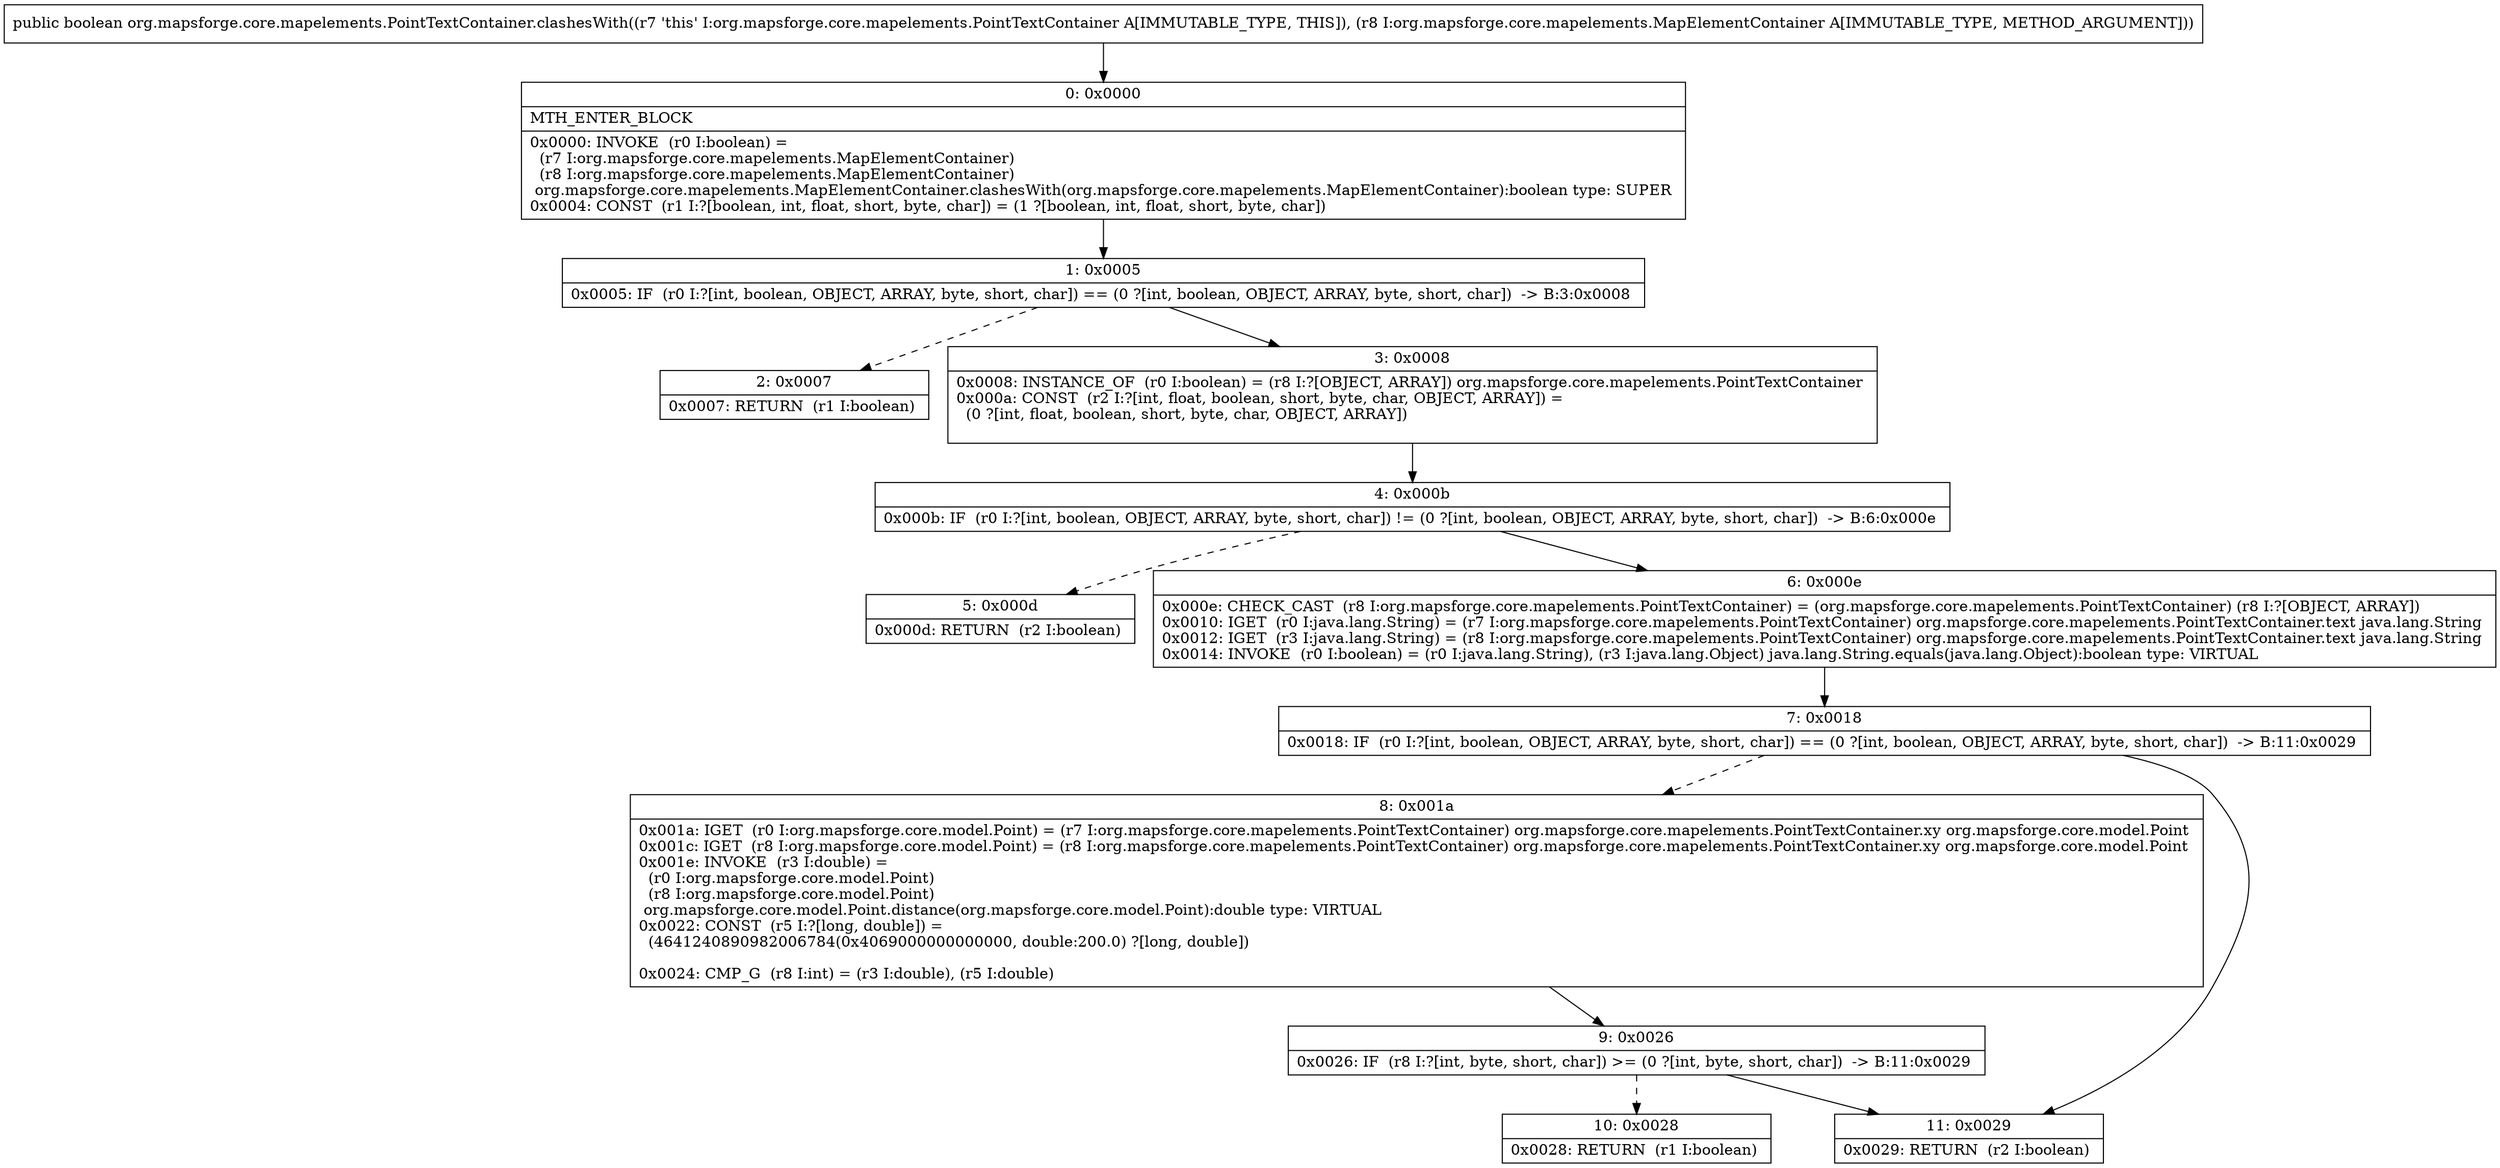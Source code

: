 digraph "CFG fororg.mapsforge.core.mapelements.PointTextContainer.clashesWith(Lorg\/mapsforge\/core\/mapelements\/MapElementContainer;)Z" {
Node_0 [shape=record,label="{0\:\ 0x0000|MTH_ENTER_BLOCK\l|0x0000: INVOKE  (r0 I:boolean) = \l  (r7 I:org.mapsforge.core.mapelements.MapElementContainer)\l  (r8 I:org.mapsforge.core.mapelements.MapElementContainer)\l org.mapsforge.core.mapelements.MapElementContainer.clashesWith(org.mapsforge.core.mapelements.MapElementContainer):boolean type: SUPER \l0x0004: CONST  (r1 I:?[boolean, int, float, short, byte, char]) = (1 ?[boolean, int, float, short, byte, char]) \l}"];
Node_1 [shape=record,label="{1\:\ 0x0005|0x0005: IF  (r0 I:?[int, boolean, OBJECT, ARRAY, byte, short, char]) == (0 ?[int, boolean, OBJECT, ARRAY, byte, short, char])  \-\> B:3:0x0008 \l}"];
Node_2 [shape=record,label="{2\:\ 0x0007|0x0007: RETURN  (r1 I:boolean) \l}"];
Node_3 [shape=record,label="{3\:\ 0x0008|0x0008: INSTANCE_OF  (r0 I:boolean) = (r8 I:?[OBJECT, ARRAY]) org.mapsforge.core.mapelements.PointTextContainer \l0x000a: CONST  (r2 I:?[int, float, boolean, short, byte, char, OBJECT, ARRAY]) = \l  (0 ?[int, float, boolean, short, byte, char, OBJECT, ARRAY])\l \l}"];
Node_4 [shape=record,label="{4\:\ 0x000b|0x000b: IF  (r0 I:?[int, boolean, OBJECT, ARRAY, byte, short, char]) != (0 ?[int, boolean, OBJECT, ARRAY, byte, short, char])  \-\> B:6:0x000e \l}"];
Node_5 [shape=record,label="{5\:\ 0x000d|0x000d: RETURN  (r2 I:boolean) \l}"];
Node_6 [shape=record,label="{6\:\ 0x000e|0x000e: CHECK_CAST  (r8 I:org.mapsforge.core.mapelements.PointTextContainer) = (org.mapsforge.core.mapelements.PointTextContainer) (r8 I:?[OBJECT, ARRAY]) \l0x0010: IGET  (r0 I:java.lang.String) = (r7 I:org.mapsforge.core.mapelements.PointTextContainer) org.mapsforge.core.mapelements.PointTextContainer.text java.lang.String \l0x0012: IGET  (r3 I:java.lang.String) = (r8 I:org.mapsforge.core.mapelements.PointTextContainer) org.mapsforge.core.mapelements.PointTextContainer.text java.lang.String \l0x0014: INVOKE  (r0 I:boolean) = (r0 I:java.lang.String), (r3 I:java.lang.Object) java.lang.String.equals(java.lang.Object):boolean type: VIRTUAL \l}"];
Node_7 [shape=record,label="{7\:\ 0x0018|0x0018: IF  (r0 I:?[int, boolean, OBJECT, ARRAY, byte, short, char]) == (0 ?[int, boolean, OBJECT, ARRAY, byte, short, char])  \-\> B:11:0x0029 \l}"];
Node_8 [shape=record,label="{8\:\ 0x001a|0x001a: IGET  (r0 I:org.mapsforge.core.model.Point) = (r7 I:org.mapsforge.core.mapelements.PointTextContainer) org.mapsforge.core.mapelements.PointTextContainer.xy org.mapsforge.core.model.Point \l0x001c: IGET  (r8 I:org.mapsforge.core.model.Point) = (r8 I:org.mapsforge.core.mapelements.PointTextContainer) org.mapsforge.core.mapelements.PointTextContainer.xy org.mapsforge.core.model.Point \l0x001e: INVOKE  (r3 I:double) = \l  (r0 I:org.mapsforge.core.model.Point)\l  (r8 I:org.mapsforge.core.model.Point)\l org.mapsforge.core.model.Point.distance(org.mapsforge.core.model.Point):double type: VIRTUAL \l0x0022: CONST  (r5 I:?[long, double]) = \l  (4641240890982006784(0x4069000000000000, double:200.0) ?[long, double])\l \l0x0024: CMP_G  (r8 I:int) = (r3 I:double), (r5 I:double) \l}"];
Node_9 [shape=record,label="{9\:\ 0x0026|0x0026: IF  (r8 I:?[int, byte, short, char]) \>= (0 ?[int, byte, short, char])  \-\> B:11:0x0029 \l}"];
Node_10 [shape=record,label="{10\:\ 0x0028|0x0028: RETURN  (r1 I:boolean) \l}"];
Node_11 [shape=record,label="{11\:\ 0x0029|0x0029: RETURN  (r2 I:boolean) \l}"];
MethodNode[shape=record,label="{public boolean org.mapsforge.core.mapelements.PointTextContainer.clashesWith((r7 'this' I:org.mapsforge.core.mapelements.PointTextContainer A[IMMUTABLE_TYPE, THIS]), (r8 I:org.mapsforge.core.mapelements.MapElementContainer A[IMMUTABLE_TYPE, METHOD_ARGUMENT])) }"];
MethodNode -> Node_0;
Node_0 -> Node_1;
Node_1 -> Node_2[style=dashed];
Node_1 -> Node_3;
Node_3 -> Node_4;
Node_4 -> Node_5[style=dashed];
Node_4 -> Node_6;
Node_6 -> Node_7;
Node_7 -> Node_8[style=dashed];
Node_7 -> Node_11;
Node_8 -> Node_9;
Node_9 -> Node_10[style=dashed];
Node_9 -> Node_11;
}

